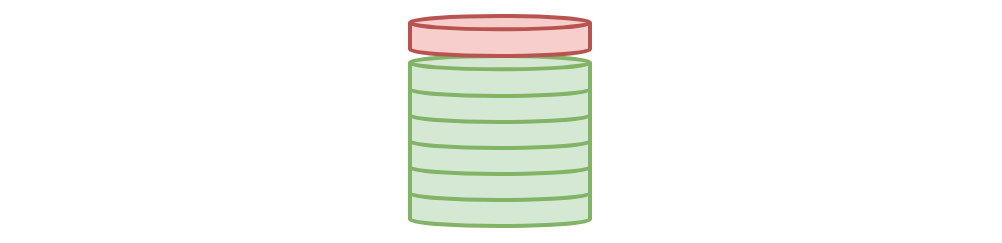 <mxfile scale="4" border="0">
    <diagram id="qJ9MBqARzAfsm2wxXRRd" name="Page-1">
        <mxGraphModel dx="1099" dy="649" grid="1" gridSize="10" guides="1" tooltips="1" connect="1" arrows="1" fold="1" page="1" pageScale="1" pageWidth="583" pageHeight="827" math="0" shadow="0">
            <root>
                <mxCell id="0"/>
                <mxCell id="1" parent="0"/>
                <mxCell id="12" value="" style="rounded=0;whiteSpace=wrap;html=1;strokeWidth=0;opacity=0;" vertex="1" parent="1">
                    <mxGeometry x="42" y="353.5" width="500" height="120" as="geometry"/>
                </mxCell>
                <mxCell id="13" value="" style="group" vertex="1" connectable="0" parent="1">
                    <mxGeometry x="247" y="361" width="90" height="105" as="geometry"/>
                </mxCell>
                <mxCell id="5" value="" style="strokeWidth=2;html=1;shape=mxgraph.flowchart.database;whiteSpace=wrap;comic=0;fillColor=#d5e8d4;strokeColor=#82b366;" parent="13" vertex="1">
                    <mxGeometry y="85" width="90" height="20" as="geometry"/>
                </mxCell>
                <mxCell id="6" value="" style="strokeWidth=2;html=1;shape=mxgraph.flowchart.database;whiteSpace=wrap;comic=0;fillColor=#d5e8d4;strokeColor=#82b366;" parent="13" vertex="1">
                    <mxGeometry y="72" width="90" height="20" as="geometry"/>
                </mxCell>
                <mxCell id="7" value="" style="strokeWidth=2;html=1;shape=mxgraph.flowchart.database;whiteSpace=wrap;comic=0;fillColor=#d5e8d4;strokeColor=#82b366;" parent="13" vertex="1">
                    <mxGeometry y="59" width="90" height="20" as="geometry"/>
                </mxCell>
                <mxCell id="8" value="" style="strokeWidth=2;html=1;shape=mxgraph.flowchart.database;whiteSpace=wrap;comic=0;fillColor=#d5e8d4;strokeColor=#82b366;" parent="13" vertex="1">
                    <mxGeometry y="46" width="90" height="20" as="geometry"/>
                </mxCell>
                <mxCell id="9" value="" style="strokeWidth=2;html=1;shape=mxgraph.flowchart.database;whiteSpace=wrap;comic=0;fillColor=#d5e8d4;strokeColor=#82b366;" parent="13" vertex="1">
                    <mxGeometry y="33" width="90" height="20" as="geometry"/>
                </mxCell>
                <mxCell id="10" value="" style="strokeWidth=2;html=1;shape=mxgraph.flowchart.database;whiteSpace=wrap;comic=0;fillColor=#d5e8d4;strokeColor=#82b366;" parent="13" vertex="1">
                    <mxGeometry y="20" width="90" height="20" as="geometry"/>
                </mxCell>
                <mxCell id="11" value="" style="strokeWidth=2;html=1;shape=mxgraph.flowchart.database;whiteSpace=wrap;comic=0;fillColor=#f8cecc;strokeColor=#b85450;" parent="13" vertex="1">
                    <mxGeometry width="90" height="20" as="geometry"/>
                </mxCell>
            </root>
        </mxGraphModel>
    </diagram>
</mxfile>